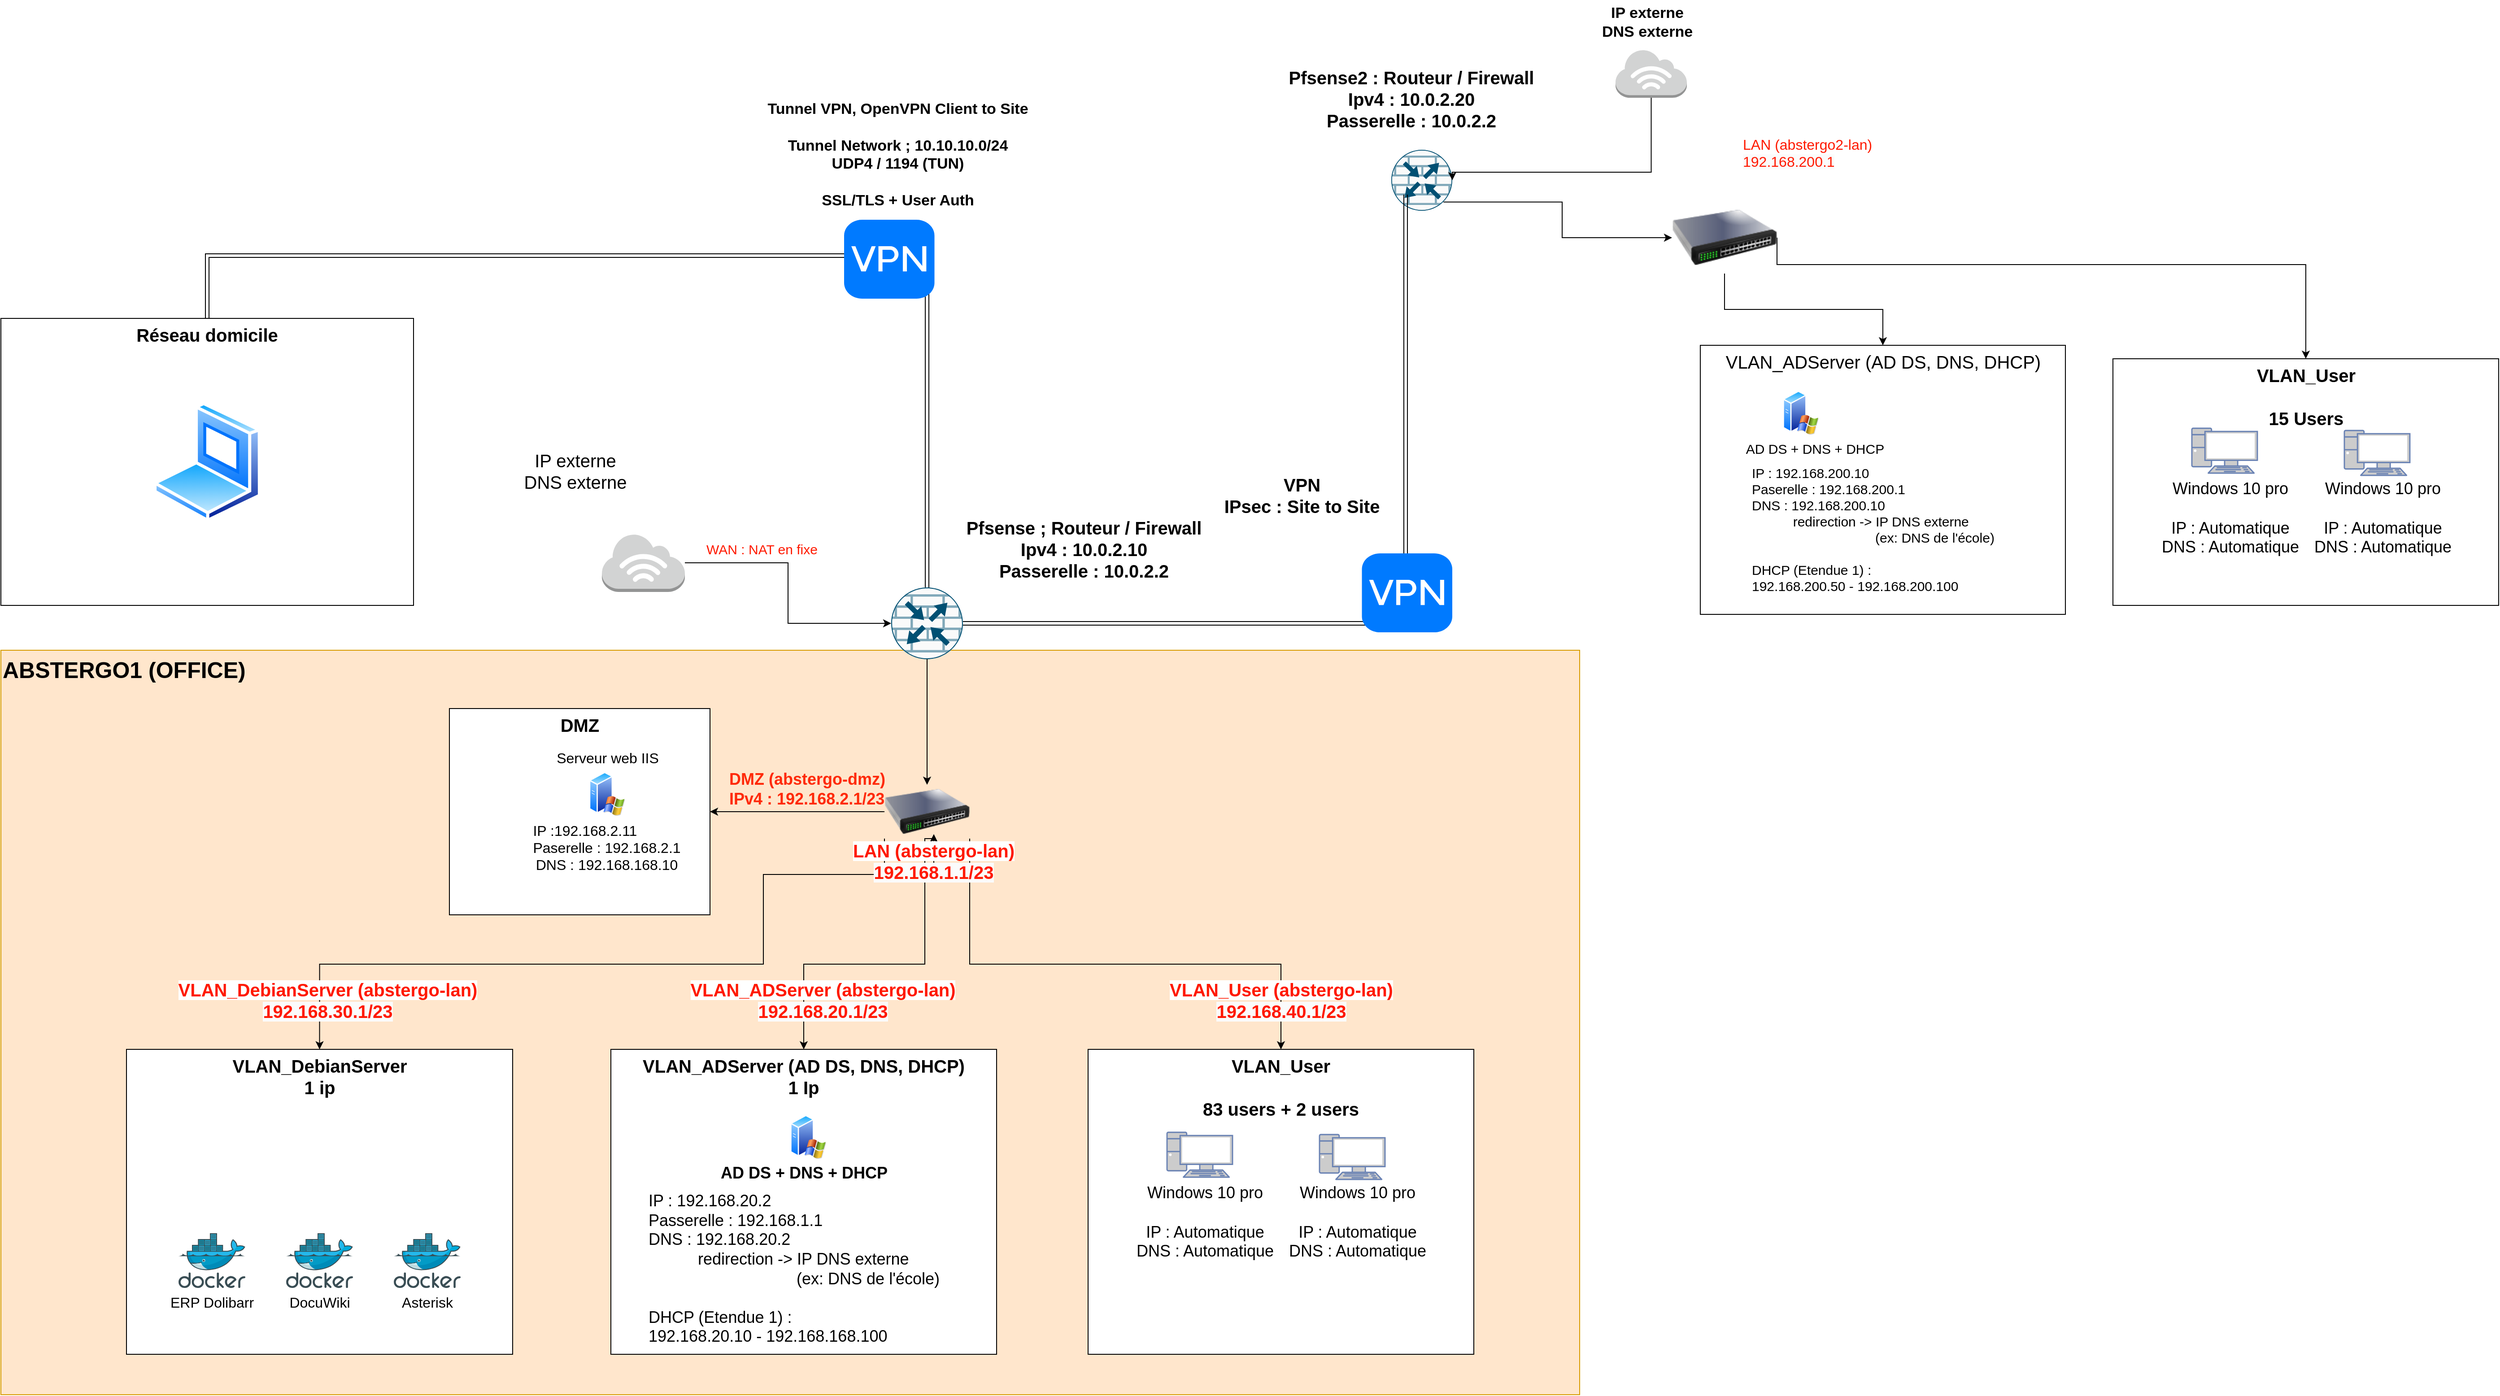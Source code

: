 <mxfile version="22.1.9" type="github">
  <diagram name="Page-1" id="MvZi6WjR5LI27vXb7WO2">
    <mxGraphModel dx="3217" dy="2399" grid="1" gridSize="10" guides="1" tooltips="1" connect="1" arrows="1" fold="1" page="1" pageScale="1" pageWidth="827" pageHeight="1169" math="0" shadow="0">
      <root>
        <mxCell id="0" />
        <mxCell id="1" parent="0" />
        <mxCell id="mZaBF571lBJjx8OvWB_--6" value="VLAN_ADServer (AD DS, DNS, DHCP)" style="rounded=0;whiteSpace=wrap;html=1;verticalAlign=top;fontSize=20;" vertex="1" parent="1">
          <mxGeometry x="1214.5" y="-50" width="407" height="300" as="geometry" />
        </mxCell>
        <mxCell id="mZaBF571lBJjx8OvWB_--7" value="&lt;font size=&quot;1&quot; style=&quot;&quot;&gt;&lt;b style=&quot;font-size: 25px;&quot;&gt;ABSTERGO1 (OFFICE)&lt;/b&gt;&lt;/font&gt;" style="rounded=0;whiteSpace=wrap;html=1;verticalAlign=top;fillColor=#ffe6cc;strokeColor=#d79b00;align=left;" vertex="1" parent="1">
          <mxGeometry x="-680" y="290" width="1760" height="830" as="geometry" />
        </mxCell>
        <mxCell id="NEBlF3I7ez4M1kG7c2lx-2" style="edgeStyle=orthogonalEdgeStyle;rounded=0;orthogonalLoop=1;jettySize=auto;html=1;exitX=0;exitY=1;exitDx=0;exitDy=0;entryX=0.5;entryY=0;entryDx=0;entryDy=0;" parent="1" source="er851UC71g-c0nVrdtV7-9" target="fWp4V6kTdG-GsxBKZvSA-1" edge="1">
          <mxGeometry relative="1" as="geometry">
            <Array as="points">
              <mxPoint x="305" y="540" />
              <mxPoint x="170" y="540" />
              <mxPoint x="170" y="640" />
              <mxPoint x="-325" y="640" />
            </Array>
          </mxGeometry>
        </mxCell>
        <mxCell id="mZaBF571lBJjx8OvWB_--3" value="&lt;font style=&quot;font-size: 20px;&quot;&gt;&lt;b&gt;VLAN_User&lt;br&gt;&lt;br&gt;83 users + 2 users&lt;br&gt;&lt;/b&gt;&lt;/font&gt;" style="rounded=0;whiteSpace=wrap;html=1;verticalAlign=top;" vertex="1" parent="1">
          <mxGeometry x="532" y="735" width="430" height="340" as="geometry" />
        </mxCell>
        <mxCell id="mZaBF571lBJjx8OvWB_--1" value="&lt;font style=&quot;font-size: 20px;&quot;&gt;&lt;b&gt;VLAN_ADServer (AD DS, DNS, DHCP)&lt;br&gt;1 Ip&lt;br&gt;&lt;br&gt;&lt;/b&gt;&lt;/font&gt;" style="rounded=0;whiteSpace=wrap;html=1;verticalAlign=top;" vertex="1" parent="1">
          <mxGeometry y="735" width="430" height="340" as="geometry" />
        </mxCell>
        <mxCell id="er851UC71g-c0nVrdtV7-15" value="&lt;font style=&quot;font-size: 20px;&quot;&gt;&lt;b&gt;DMZ&lt;/b&gt;&lt;/font&gt;" style="rounded=0;whiteSpace=wrap;html=1;verticalAlign=top;" parent="1" vertex="1">
          <mxGeometry x="-180" y="355" width="290.5" height="230" as="geometry" />
        </mxCell>
        <mxCell id="mZaBF571lBJjx8OvWB_--20" style="edgeStyle=orthogonalEdgeStyle;rounded=0;orthogonalLoop=1;jettySize=auto;html=1;exitX=0.5;exitY=1;exitDx=0;exitDy=0;exitPerimeter=0;entryX=0.5;entryY=0;entryDx=0;entryDy=0;" edge="1" parent="1" source="er851UC71g-c0nVrdtV7-1" target="er851UC71g-c0nVrdtV7-9">
          <mxGeometry relative="1" as="geometry" />
        </mxCell>
        <mxCell id="er851UC71g-c0nVrdtV7-1" value="" style="sketch=0;points=[[0.5,0,0],[1,0.5,0],[0.5,1,0],[0,0.5,0],[0.145,0.145,0],[0.856,0.145,0],[0.855,0.856,0],[0.145,0.855,0]];verticalLabelPosition=bottom;html=1;verticalAlign=top;aspect=fixed;align=center;pointerEvents=1;shape=mxgraph.cisco19.rect;prIcon=router_with_firewall;fillColor=#FAFAFA;strokeColor=#005073;fontSize=15;" parent="1" vertex="1">
          <mxGeometry x="312.5" y="220" width="80" height="80" as="geometry" />
        </mxCell>
        <mxCell id="er851UC71g-c0nVrdtV7-3" value="" style="outlineConnect=0;dashed=0;verticalLabelPosition=bottom;verticalAlign=top;align=center;html=1;shape=mxgraph.aws3.internet_3;fillColor=#D2D3D3;gradientColor=none;fontSize=15;" parent="1" vertex="1">
          <mxGeometry x="-10" y="160" width="92.5" height="65" as="geometry" />
        </mxCell>
        <mxCell id="er851UC71g-c0nVrdtV7-6" value="&lt;font style=&quot;font-size: 20px;&quot;&gt;IP externe&lt;br style=&quot;&quot;&gt;DNS externe&lt;/font&gt;" style="text;html=1;align=center;verticalAlign=middle;resizable=0;points=[];autosize=1;strokeColor=none;fillColor=none;fontSize=15;" parent="1" vertex="1">
          <mxGeometry x="-110" y="60" width="140" height="60" as="geometry" />
        </mxCell>
        <mxCell id="er851UC71g-c0nVrdtV7-7" value="" style="image;aspect=fixed;perimeter=ellipsePerimeter;html=1;align=center;shadow=0;dashed=0;spacingTop=3;image=img/lib/active_directory/windows_server_2.svg;fontSize=18;fontStyle=1" parent="1" vertex="1">
          <mxGeometry x="200" y="807.5" width="40" height="50" as="geometry" />
        </mxCell>
        <mxCell id="er851UC71g-c0nVrdtV7-8" value="&lt;b style=&quot;font-size: 18px;&quot;&gt;AD DS + DNS + DHCP&lt;/b&gt;" style="text;html=1;align=center;verticalAlign=middle;resizable=0;points=[];autosize=1;strokeColor=none;fillColor=none;fontSize=18;" parent="1" vertex="1">
          <mxGeometry x="110" y="852.5" width="210" height="40" as="geometry" />
        </mxCell>
        <mxCell id="mZaBF571lBJjx8OvWB_--4" style="edgeStyle=orthogonalEdgeStyle;rounded=0;orthogonalLoop=1;jettySize=auto;html=1;exitX=1;exitY=1;exitDx=0;exitDy=0;entryX=0.5;entryY=0;entryDx=0;entryDy=0;" edge="1" parent="1" source="er851UC71g-c0nVrdtV7-9" target="mZaBF571lBJjx8OvWB_--3">
          <mxGeometry relative="1" as="geometry">
            <Array as="points">
              <mxPoint x="400" y="640" />
              <mxPoint x="747" y="640" />
            </Array>
          </mxGeometry>
        </mxCell>
        <mxCell id="mZaBF571lBJjx8OvWB_--10" style="edgeStyle=orthogonalEdgeStyle;rounded=0;orthogonalLoop=1;jettySize=auto;html=1;exitX=0.5;exitY=1;exitDx=0;exitDy=0;entryX=0.5;entryY=0;entryDx=0;entryDy=0;" edge="1" parent="1" source="er851UC71g-c0nVrdtV7-29" target="mZaBF571lBJjx8OvWB_--1">
          <mxGeometry relative="1" as="geometry">
            <Array as="points">
              <mxPoint x="350" y="500" />
              <mxPoint x="350" y="640" />
              <mxPoint x="215" y="640" />
            </Array>
          </mxGeometry>
        </mxCell>
        <mxCell id="mZaBF571lBJjx8OvWB_--11" style="edgeStyle=orthogonalEdgeStyle;rounded=0;orthogonalLoop=1;jettySize=auto;html=1;entryX=1;entryY=0.5;entryDx=0;entryDy=0;" edge="1" parent="1" source="er851UC71g-c0nVrdtV7-9" target="er851UC71g-c0nVrdtV7-15">
          <mxGeometry relative="1" as="geometry" />
        </mxCell>
        <mxCell id="er851UC71g-c0nVrdtV7-9" value="" style="image;html=1;image=img/lib/clip_art/networking/Switch_128x128.png" parent="1" vertex="1">
          <mxGeometry x="305" y="440" width="95" height="60" as="geometry" />
        </mxCell>
        <mxCell id="er851UC71g-c0nVrdtV7-13" value="&lt;font color=&quot;#ff1900&quot; style=&quot;font-size: 15px;&quot;&gt;WAN : NAT en fixe&lt;/font&gt;" style="text;html=1;align=center;verticalAlign=middle;resizable=0;points=[];autosize=1;strokeColor=none;fillColor=none;fontSize=15;" parent="1" vertex="1">
          <mxGeometry x="92.5" y="162" width="150" height="30" as="geometry" />
        </mxCell>
        <mxCell id="er851UC71g-c0nVrdtV7-14" value="" style="image;aspect=fixed;perimeter=ellipsePerimeter;html=1;align=center;shadow=0;dashed=0;spacingTop=3;image=img/lib/active_directory/windows_server_2.svg;fontSize=16;" parent="1" vertex="1">
          <mxGeometry x="-24.25" y="425" width="40" height="50" as="geometry" />
        </mxCell>
        <mxCell id="er851UC71g-c0nVrdtV7-16" value="Serveur web IIS" style="text;html=1;align=center;verticalAlign=middle;resizable=0;points=[];autosize=1;strokeColor=none;fillColor=none;fontSize=16;" parent="1" vertex="1">
          <mxGeometry x="-74.25" y="395" width="140" height="30" as="geometry" />
        </mxCell>
        <mxCell id="er851UC71g-c0nVrdtV7-17" value="&lt;div style=&quot;text-align: left; font-size: 16px;&quot;&gt;&lt;span style=&quot;background-color: initial; font-size: 16px;&quot;&gt;IP :192.168.2.11&lt;/span&gt;&lt;/div&gt;Paserelle : 192.168.2.1&lt;br style=&quot;font-size: 16px;&quot;&gt;DNS : 192.168.168.10" style="text;html=1;align=center;verticalAlign=middle;resizable=0;points=[];autosize=1;strokeColor=none;fillColor=none;fontSize=16;" parent="1" vertex="1">
          <mxGeometry x="-99.75" y="475" width="190" height="70" as="geometry" />
        </mxCell>
        <mxCell id="er851UC71g-c0nVrdtV7-19" value="&lt;font style=&quot;font-size: 18px;&quot; color=&quot;#ff2908&quot;&gt;&lt;b&gt;DMZ (abstergo-dmz)&amp;nbsp;&lt;br&gt;IPv4 : 192.168.2.1/23&lt;/b&gt;&lt;/font&gt;" style="text;html=1;align=left;verticalAlign=middle;resizable=0;points=[];autosize=1;strokeColor=none;fillColor=none;" parent="1" vertex="1">
          <mxGeometry x="130" y="415" width="200" height="60" as="geometry" />
        </mxCell>
        <mxCell id="er851UC71g-c0nVrdtV7-21" value="IP : 192.168.20.2&lt;br style=&quot;font-size: 18px;&quot;&gt;Passerelle : 192.168.1.1&lt;br style=&quot;font-size: 18px;&quot;&gt;DNS : 192.168.20.2&lt;br style=&quot;font-size: 18px;&quot;&gt;&amp;nbsp; &amp;nbsp; &amp;nbsp; &amp;nbsp; &amp;nbsp; &amp;nbsp;redirection -&amp;gt; IP DNS externe&lt;br style=&quot;font-size: 18px;&quot;&gt;&amp;nbsp; &amp;nbsp; &amp;nbsp; &amp;nbsp; &amp;nbsp; &amp;nbsp; &amp;nbsp; &amp;nbsp; &amp;nbsp; &amp;nbsp; &amp;nbsp; &amp;nbsp; &amp;nbsp; &amp;nbsp; &amp;nbsp; &amp;nbsp; &amp;nbsp;(ex: DNS de l&#39;école)&lt;br style=&quot;font-size: 18px;&quot;&gt;&lt;br style=&quot;font-size: 18px;&quot;&gt;DHCP (Etendue 1) :&lt;br style=&quot;font-size: 18px;&quot;&gt;192.168.20.10 - 192.168.168.100" style="text;html=1;align=left;verticalAlign=middle;resizable=0;points=[];autosize=1;strokeColor=none;fillColor=none;fontSize=18;" parent="1" vertex="1">
          <mxGeometry x="40" y="885" width="350" height="190" as="geometry" />
        </mxCell>
        <mxCell id="er851UC71g-c0nVrdtV7-24" value="Windows 10 pro&lt;br style=&quot;font-size: 18px;&quot;&gt;&lt;br style=&quot;font-size: 18px;&quot;&gt;IP : Automatique&lt;br style=&quot;font-size: 18px;&quot;&gt;DNS : Automatique" style="text;html=1;align=center;verticalAlign=middle;resizable=0;points=[];autosize=1;strokeColor=none;fillColor=none;fontSize=18;" parent="1" vertex="1">
          <mxGeometry x="572" y="877.5" width="180" height="100" as="geometry" />
        </mxCell>
        <mxCell id="mZaBF571lBJjx8OvWB_--37" style="edgeStyle=orthogonalEdgeStyle;rounded=0;orthogonalLoop=1;jettySize=auto;html=1;exitX=0.855;exitY=0.856;exitDx=0;exitDy=0;exitPerimeter=0;entryX=0;entryY=0.5;entryDx=0;entryDy=0;" edge="1" parent="1" source="er851UC71g-c0nVrdtV7-30" target="er851UC71g-c0nVrdtV7-39">
          <mxGeometry relative="1" as="geometry" />
        </mxCell>
        <mxCell id="er851UC71g-c0nVrdtV7-30" value="" style="sketch=0;points=[[0.5,0,0],[1,0.5,0],[0.5,1,0],[0,0.5,0],[0.145,0.145,0],[0.856,0.145,0],[0.855,0.856,0],[0.145,0.855,0]];verticalLabelPosition=bottom;html=1;verticalAlign=top;aspect=fixed;align=center;pointerEvents=1;shape=mxgraph.cisco19.rect;prIcon=router_with_firewall;fillColor=#FAFAFA;strokeColor=#005073;" parent="1" vertex="1">
          <mxGeometry x="870" y="-268" width="68" height="68" as="geometry" />
        </mxCell>
        <mxCell id="er851UC71g-c0nVrdtV7-31" value="&lt;font style=&quot;font-size: 20px;&quot;&gt;Pfsense2 : Routeur / Firewall&lt;br style=&quot;font-size: 20px;&quot;&gt;Ipv4 : 10.0.2.20&lt;br style=&quot;font-size: 20px;&quot;&gt;Passerelle : 10.0.2.2&lt;br style=&quot;font-size: 20px;&quot;&gt;&lt;/font&gt;" style="text;html=1;align=center;verticalAlign=middle;resizable=0;points=[];autosize=1;strokeColor=none;fillColor=none;fontSize=20;fontStyle=1" parent="1" vertex="1">
          <mxGeometry x="742" y="-370" width="300" height="90" as="geometry" />
        </mxCell>
        <mxCell id="er851UC71g-c0nVrdtV7-32" value="" style="outlineConnect=0;dashed=0;verticalLabelPosition=bottom;verticalAlign=top;align=center;html=1;shape=mxgraph.aws3.internet_3;fillColor=#D2D3D3;gradientColor=none;" parent="1" vertex="1">
          <mxGeometry x="1120" y="-380" width="79.5" height="54" as="geometry" />
        </mxCell>
        <mxCell id="er851UC71g-c0nVrdtV7-34" value="IP externe&lt;br style=&quot;font-size: 17px;&quot;&gt;DNS externe" style="text;html=1;align=center;verticalAlign=middle;resizable=0;points=[];autosize=1;strokeColor=none;fillColor=none;fontSize=17;fontStyle=1" parent="1" vertex="1">
          <mxGeometry x="1094.5" y="-435" width="120" height="50" as="geometry" />
        </mxCell>
        <mxCell id="mZaBF571lBJjx8OvWB_--38" style="edgeStyle=orthogonalEdgeStyle;rounded=0;orthogonalLoop=1;jettySize=auto;html=1;exitX=0.5;exitY=1;exitDx=0;exitDy=0;entryX=0.5;entryY=0;entryDx=0;entryDy=0;" edge="1" parent="1" source="er851UC71g-c0nVrdtV7-39" target="mZaBF571lBJjx8OvWB_--6">
          <mxGeometry relative="1" as="geometry" />
        </mxCell>
        <mxCell id="mZaBF571lBJjx8OvWB_--39" style="edgeStyle=orthogonalEdgeStyle;rounded=0;orthogonalLoop=1;jettySize=auto;html=1;exitX=1;exitY=0.5;exitDx=0;exitDy=0;entryX=0.5;entryY=0;entryDx=0;entryDy=0;" edge="1" parent="1" source="er851UC71g-c0nVrdtV7-39" target="mZaBF571lBJjx8OvWB_--32">
          <mxGeometry relative="1" as="geometry">
            <Array as="points">
              <mxPoint x="1300" y="-140" />
              <mxPoint x="1890" y="-140" />
            </Array>
          </mxGeometry>
        </mxCell>
        <mxCell id="er851UC71g-c0nVrdtV7-39" value="" style="image;html=1;image=img/lib/clip_art/networking/Switch_128x128.png" parent="1" vertex="1">
          <mxGeometry x="1183" y="-210" width="117" height="80" as="geometry" />
        </mxCell>
        <mxCell id="er851UC71g-c0nVrdtV7-41" value="" style="image;aspect=fixed;perimeter=ellipsePerimeter;html=1;align=center;shadow=0;dashed=0;spacingTop=3;image=img/lib/active_directory/windows_server_2.svg;fontSize=15;" parent="1" vertex="1">
          <mxGeometry x="1306.5" width="40" height="50" as="geometry" />
        </mxCell>
        <mxCell id="er851UC71g-c0nVrdtV7-42" value="AD DS + DNS + DHCP&lt;br style=&quot;font-size: 15px;&quot;&gt;" style="text;html=1;align=center;verticalAlign=middle;resizable=0;points=[];autosize=1;strokeColor=none;fillColor=none;fontSize=15;" parent="1" vertex="1">
          <mxGeometry x="1251.5" y="50" width="180" height="30" as="geometry" />
        </mxCell>
        <mxCell id="er851UC71g-c0nVrdtV7-43" value="IP : 192.168.200.10&lt;br style=&quot;font-size: 15px;&quot;&gt;Paserelle : 192.168.200.1&lt;br style=&quot;font-size: 15px;&quot;&gt;DNS : 192.168.200.10&lt;br style=&quot;font-size: 15px;&quot;&gt;&amp;nbsp; &amp;nbsp; &amp;nbsp; &amp;nbsp; &amp;nbsp; &amp;nbsp;redirection -&amp;gt; IP DNS externe&lt;br style=&quot;font-size: 15px;&quot;&gt;&amp;nbsp; &amp;nbsp; &amp;nbsp; &amp;nbsp; &amp;nbsp; &amp;nbsp; &amp;nbsp; &amp;nbsp; &amp;nbsp; &amp;nbsp; &amp;nbsp; &amp;nbsp; &amp;nbsp; &amp;nbsp; &amp;nbsp; &amp;nbsp; &amp;nbsp;(ex: DNS de l&#39;école)&lt;br style=&quot;font-size: 15px;&quot;&gt;&lt;br style=&quot;font-size: 15px;&quot;&gt;DHCP (Etendue 1) :&lt;br style=&quot;font-size: 15px;&quot;&gt;192.168.200.50 - 192.168.200.100" style="text;html=1;align=left;verticalAlign=middle;resizable=0;points=[];autosize=1;strokeColor=none;fillColor=none;fontSize=15;" parent="1" vertex="1">
          <mxGeometry x="1269.5" y="75" width="290" height="160" as="geometry" />
        </mxCell>
        <mxCell id="er851UC71g-c0nVrdtV7-44" value="&lt;font style=&quot;font-size: 16px;&quot; color=&quot;#ff1900&quot;&gt;&lt;span style=&quot;font-family: Helvetica; font-style: normal; font-variant-ligatures: normal; font-variant-caps: normal; font-weight: 400; letter-spacing: normal; orphans: 2; text-align: center; text-indent: 0px; text-transform: none; widows: 2; word-spacing: 0px; -webkit-text-stroke-width: 0px; background-color: rgb(255, 255, 255); text-decoration-thickness: initial; text-decoration-style: initial; text-decoration-color: initial; float: none; display: inline !important;&quot;&gt;LAN (abstergo2-lan)&lt;/span&gt;&lt;br style=&quot;border-color: var(--border-color); font-family: Helvetica; font-style: normal; font-variant-ligatures: normal; font-variant-caps: normal; font-weight: 400; letter-spacing: normal; orphans: 2; text-indent: 0px; text-transform: none; widows: 2; word-spacing: 0px; -webkit-text-stroke-width: 0px; text-decoration-thickness: initial; text-decoration-style: initial; text-decoration-color: initial; text-align: left; background-color: rgb(251, 251, 251);&quot;&gt;&lt;span style=&quot;border-color: var(--border-color); font-family: Helvetica; font-style: normal; font-variant-ligatures: normal; font-variant-caps: normal; font-weight: 400; letter-spacing: normal; orphans: 2; text-indent: 0px; text-transform: none; widows: 2; word-spacing: 0px; -webkit-text-stroke-width: 0px; text-decoration-thickness: initial; text-decoration-style: initial; text-decoration-color: initial; text-align: left; background-color: rgb(251, 251, 251);&quot;&gt;192.168.200.1&lt;/span&gt;&lt;/font&gt;" style="text;whiteSpace=wrap;html=1;" parent="1" vertex="1">
          <mxGeometry x="1260" y="-290" width="150" height="60" as="geometry" />
        </mxCell>
        <mxCell id="er851UC71g-c0nVrdtV7-50" style="edgeStyle=orthogonalEdgeStyle;rounded=0;orthogonalLoop=1;jettySize=auto;html=1;entryX=0;entryY=0.5;entryDx=0;entryDy=0;entryPerimeter=0;endArrow=none;endFill=0;shape=link;exitX=1;exitY=0.5;exitDx=0;exitDy=0;exitPerimeter=0;" parent="1" source="er851UC71g-c0nVrdtV7-1" edge="1">
          <mxGeometry relative="1" as="geometry">
            <Array as="points">
              <mxPoint x="886" y="260" />
            </Array>
            <mxPoint x="430" y="265.0" as="sourcePoint" />
            <mxPoint x="886" y="-218" as="targetPoint" />
          </mxGeometry>
        </mxCell>
        <mxCell id="er851UC71g-c0nVrdtV7-52" value="VPN &lt;br style=&quot;font-size: 20px;&quot;&gt;IPsec : Site to Site" style="text;html=1;align=center;verticalAlign=middle;resizable=0;points=[];autosize=1;strokeColor=none;fillColor=none;fontSize=20;fontStyle=1" parent="1" vertex="1">
          <mxGeometry x="670" y="87" width="200" height="60" as="geometry" />
        </mxCell>
        <mxCell id="fWp4V6kTdG-GsxBKZvSA-1" value="&lt;font style=&quot;font-size: 20px;&quot;&gt;&lt;b&gt;VLAN_DebianServer&lt;br&gt;1 ip&lt;br&gt;&lt;/b&gt;&lt;/font&gt;" style="rounded=0;whiteSpace=wrap;html=1;verticalAlign=top;" parent="1" vertex="1">
          <mxGeometry x="-540" y="735" width="430.5" height="340" as="geometry" />
        </mxCell>
        <mxCell id="yVtWUF_JaeqVQCscmgx5-1" value="&lt;font style=&quot;font-size: 20px;&quot;&gt;&lt;b style=&quot;border-color: var(--border-color);&quot;&gt;Pfsense ; Routeur / Firewall&lt;/b&gt;&lt;b style=&quot;font-size: 20px;&quot;&gt;&lt;br&gt;Ipv4 : 10.0.2.10&lt;br style=&quot;font-size: 20px;&quot;&gt;Passerelle : 10.0.2.2&lt;/b&gt;&lt;br style=&quot;font-size: 20px;&quot;&gt;&lt;/font&gt;" style="text;html=1;strokeColor=none;fillColor=none;align=center;verticalAlign=middle;whiteSpace=wrap;rounded=0;fontSize=20;" parent="1" vertex="1">
          <mxGeometry x="390" y="127" width="275" height="100" as="geometry" />
        </mxCell>
        <mxCell id="mZaBF571lBJjx8OvWB_--5" style="edgeStyle=orthogonalEdgeStyle;rounded=0;orthogonalLoop=1;jettySize=auto;html=1;entryX=1;entryY=0.5;entryDx=0;entryDy=0;entryPerimeter=0;" edge="1" parent="1" source="er851UC71g-c0nVrdtV7-32" target="er851UC71g-c0nVrdtV7-30">
          <mxGeometry relative="1" as="geometry">
            <Array as="points">
              <mxPoint x="1160" y="-243" />
            </Array>
          </mxGeometry>
        </mxCell>
        <mxCell id="mZaBF571lBJjx8OvWB_--9" value="Windows 10 pro&lt;br style=&quot;font-size: 18px;&quot;&gt;&lt;br style=&quot;font-size: 18px;&quot;&gt;IP : Automatique&lt;br style=&quot;font-size: 18px;&quot;&gt;DNS : Automatique" style="text;html=1;align=center;verticalAlign=middle;resizable=0;points=[];autosize=1;strokeColor=none;fillColor=none;fontSize=18;" vertex="1" parent="1">
          <mxGeometry x="742" y="877.5" width="180" height="100" as="geometry" />
        </mxCell>
        <mxCell id="mZaBF571lBJjx8OvWB_--12" value="" style="edgeStyle=orthogonalEdgeStyle;rounded=0;orthogonalLoop=1;jettySize=auto;html=1;exitX=0.5;exitY=1;exitDx=0;exitDy=0;entryX=0.5;entryY=0;entryDx=0;entryDy=0;" edge="1" parent="1" source="er851UC71g-c0nVrdtV7-9" target="er851UC71g-c0nVrdtV7-29">
          <mxGeometry relative="1" as="geometry">
            <mxPoint x="353" y="500" as="sourcePoint" />
            <mxPoint x="215" y="735" as="targetPoint" />
            <Array as="points" />
          </mxGeometry>
        </mxCell>
        <mxCell id="er851UC71g-c0nVrdtV7-29" value="&lt;font style=&quot;font-size: 20px;&quot; color=&quot;#ff1900&quot;&gt;&lt;b&gt;&lt;span style=&quot;font-family: Helvetica; font-style: normal; font-variant-ligatures: normal; font-variant-caps: normal; letter-spacing: normal; orphans: 2; text-indent: 0px; text-transform: none; widows: 2; word-spacing: 0px; -webkit-text-stroke-width: 0px; background-color: rgb(255, 255, 255); text-decoration-thickness: initial; text-decoration-style: initial; text-decoration-color: initial; float: none; display: inline !important;&quot;&gt;LAN (abstergo-lan)&lt;/span&gt;&lt;br style=&quot;border-color: var(--border-color); font-family: Helvetica; font-style: normal; font-variant-ligatures: normal; font-variant-caps: normal; letter-spacing: normal; orphans: 2; text-indent: 0px; text-transform: none; widows: 2; word-spacing: 0px; -webkit-text-stroke-width: 0px; text-decoration-thickness: initial; text-decoration-style: initial; text-decoration-color: initial; background-color: rgb(251, 251, 251);&quot;&gt;&lt;span style=&quot;border-color: var(--border-color); font-family: Helvetica; font-style: normal; font-variant-ligatures: normal; font-variant-caps: normal; letter-spacing: normal; orphans: 2; text-indent: 0px; text-transform: none; widows: 2; word-spacing: 0px; -webkit-text-stroke-width: 0px; text-decoration-thickness: initial; text-decoration-style: initial; text-decoration-color: initial; background-color: rgb(251, 251, 251);&quot;&gt;192.168.1.1/23&lt;/span&gt;&lt;/b&gt;&lt;/font&gt;" style="text;whiteSpace=wrap;html=1;align=center;" parent="1" vertex="1">
          <mxGeometry x="260" y="495" width="200" height="50" as="geometry" />
        </mxCell>
        <mxCell id="mZaBF571lBJjx8OvWB_--13" value="&lt;font style=&quot;font-size: 16px;&quot;&gt;ERP Dolibarr&lt;/font&gt;" style="image;sketch=0;aspect=fixed;html=1;points=[];align=center;fontSize=12;image=img/lib/mscae/Docker.svg;" vertex="1" parent="1">
          <mxGeometry x="-482" y="940" width="74.51" height="61.1" as="geometry" />
        </mxCell>
        <mxCell id="mZaBF571lBJjx8OvWB_--14" value="&lt;font style=&quot;font-size: 16px;&quot;&gt;DocuWiki&lt;br&gt;&lt;/font&gt;" style="image;sketch=0;aspect=fixed;html=1;points=[];align=center;fontSize=12;image=img/lib/mscae/Docker.svg;" vertex="1" parent="1">
          <mxGeometry x="-362" y="940.0" width="74.51" height="61.1" as="geometry" />
        </mxCell>
        <mxCell id="mZaBF571lBJjx8OvWB_--15" value="&lt;font style=&quot;font-size: 16px;&quot;&gt;Asterisk&lt;br&gt;&lt;/font&gt;" style="image;sketch=0;aspect=fixed;html=1;points=[];align=center;fontSize=12;image=img/lib/mscae/Docker.svg;" vertex="1" parent="1">
          <mxGeometry x="-242" y="940.0" width="74.51" height="61.1" as="geometry" />
        </mxCell>
        <mxCell id="mZaBF571lBJjx8OvWB_--16" value="&lt;font style=&quot;font-size: 20px;&quot; color=&quot;#ff1900&quot;&gt;&lt;b&gt;&lt;span style=&quot;font-family: Helvetica; font-style: normal; font-variant-ligatures: normal; font-variant-caps: normal; letter-spacing: normal; orphans: 2; text-indent: 0px; text-transform: none; widows: 2; word-spacing: 0px; -webkit-text-stroke-width: 0px; background-color: rgb(255, 255, 255); text-decoration-thickness: initial; text-decoration-style: initial; text-decoration-color: initial; float: none; display: inline !important;&quot;&gt;VLAN_DebianServer (abstergo-lan)&lt;/span&gt;&lt;br style=&quot;border-color: var(--border-color); font-family: Helvetica; font-style: normal; font-variant-ligatures: normal; font-variant-caps: normal; letter-spacing: normal; orphans: 2; text-indent: 0px; text-transform: none; widows: 2; word-spacing: 0px; -webkit-text-stroke-width: 0px; text-decoration-thickness: initial; text-decoration-style: initial; text-decoration-color: initial; background-color: rgb(251, 251, 251);&quot;&gt;&lt;span style=&quot;border-color: var(--border-color); font-family: Helvetica; font-style: normal; font-variant-ligatures: normal; font-variant-caps: normal; letter-spacing: normal; orphans: 2; text-indent: 0px; text-transform: none; widows: 2; word-spacing: 0px; -webkit-text-stroke-width: 0px; text-decoration-thickness: initial; text-decoration-style: initial; text-decoration-color: initial; background-color: rgb(251, 251, 251);&quot;&gt;192.168.30.1/23&lt;/span&gt;&lt;/b&gt;&lt;/font&gt;" style="text;whiteSpace=wrap;html=1;align=center;" vertex="1" parent="1">
          <mxGeometry x="-522.5" y="650" width="413" height="50" as="geometry" />
        </mxCell>
        <mxCell id="mZaBF571lBJjx8OvWB_--18" value="&lt;font style=&quot;font-size: 20px;&quot; color=&quot;#ff1900&quot;&gt;&lt;b&gt;&lt;span style=&quot;font-family: Helvetica; font-style: normal; font-variant-ligatures: normal; font-variant-caps: normal; letter-spacing: normal; orphans: 2; text-indent: 0px; text-transform: none; widows: 2; word-spacing: 0px; -webkit-text-stroke-width: 0px; background-color: rgb(255, 255, 255); text-decoration-thickness: initial; text-decoration-style: initial; text-decoration-color: initial; float: none; display: inline !important;&quot;&gt;VLAN_ADServer (abstergo-lan)&lt;/span&gt;&lt;br style=&quot;border-color: var(--border-color); font-family: Helvetica; font-style: normal; font-variant-ligatures: normal; font-variant-caps: normal; letter-spacing: normal; orphans: 2; text-indent: 0px; text-transform: none; widows: 2; word-spacing: 0px; -webkit-text-stroke-width: 0px; text-decoration-thickness: initial; text-decoration-style: initial; text-decoration-color: initial; background-color: rgb(251, 251, 251);&quot;&gt;&lt;span style=&quot;border-color: var(--border-color); font-family: Helvetica; font-style: normal; font-variant-ligatures: normal; font-variant-caps: normal; letter-spacing: normal; orphans: 2; text-indent: 0px; text-transform: none; widows: 2; word-spacing: 0px; -webkit-text-stroke-width: 0px; text-decoration-thickness: initial; text-decoration-style: initial; text-decoration-color: initial; background-color: rgb(251, 251, 251);&quot;&gt;192.168.20.1/23&lt;/span&gt;&lt;/b&gt;&lt;/font&gt;" style="text;whiteSpace=wrap;html=1;align=center;" vertex="1" parent="1">
          <mxGeometry x="30" y="650" width="413" height="50" as="geometry" />
        </mxCell>
        <mxCell id="mZaBF571lBJjx8OvWB_--19" value="&lt;font style=&quot;font-size: 20px;&quot; color=&quot;#ff1900&quot;&gt;&lt;b&gt;&lt;span style=&quot;font-family: Helvetica; font-style: normal; font-variant-ligatures: normal; font-variant-caps: normal; letter-spacing: normal; orphans: 2; text-indent: 0px; text-transform: none; widows: 2; word-spacing: 0px; -webkit-text-stroke-width: 0px; background-color: rgb(255, 255, 255); text-decoration-thickness: initial; text-decoration-style: initial; text-decoration-color: initial; float: none; display: inline !important;&quot;&gt;VLAN_User (abstergo-lan)&lt;/span&gt;&lt;br style=&quot;border-color: var(--border-color); font-family: Helvetica; font-style: normal; font-variant-ligatures: normal; font-variant-caps: normal; letter-spacing: normal; orphans: 2; text-indent: 0px; text-transform: none; widows: 2; word-spacing: 0px; -webkit-text-stroke-width: 0px; text-decoration-thickness: initial; text-decoration-style: initial; text-decoration-color: initial; background-color: rgb(251, 251, 251);&quot;&gt;&lt;span style=&quot;border-color: var(--border-color); font-family: Helvetica; font-style: normal; font-variant-ligatures: normal; font-variant-caps: normal; letter-spacing: normal; orphans: 2; text-indent: 0px; text-transform: none; widows: 2; word-spacing: 0px; -webkit-text-stroke-width: 0px; text-decoration-thickness: initial; text-decoration-style: initial; text-decoration-color: initial; background-color: rgb(251, 251, 251);&quot;&gt;192.168.40.1/23&lt;/span&gt;&lt;/b&gt;&lt;/font&gt;" style="text;whiteSpace=wrap;html=1;align=center;" vertex="1" parent="1">
          <mxGeometry x="540.5" y="650" width="413" height="50" as="geometry" />
        </mxCell>
        <mxCell id="mZaBF571lBJjx8OvWB_--21" style="edgeStyle=orthogonalEdgeStyle;rounded=0;orthogonalLoop=1;jettySize=auto;html=1;entryX=0;entryY=0.5;entryDx=0;entryDy=0;entryPerimeter=0;" edge="1" parent="1" source="er851UC71g-c0nVrdtV7-3" target="er851UC71g-c0nVrdtV7-1">
          <mxGeometry relative="1" as="geometry" />
        </mxCell>
        <mxCell id="mZaBF571lBJjx8OvWB_--22" value="&lt;font style=&quot;font-size: 20px;&quot;&gt;&lt;b&gt;Réseau domicile&lt;/b&gt;&lt;/font&gt;" style="rounded=0;whiteSpace=wrap;html=1;verticalAlign=top;" vertex="1" parent="1">
          <mxGeometry x="-680" y="-80" width="460" height="320" as="geometry" />
        </mxCell>
        <mxCell id="mZaBF571lBJjx8OvWB_--23" value="" style="image;aspect=fixed;perimeter=ellipsePerimeter;html=1;align=center;shadow=0;dashed=0;spacingTop=3;image=img/lib/active_directory/laptop_client.svg;" vertex="1" parent="1">
          <mxGeometry x="-510.3" y="13" width="120.6" height="134" as="geometry" />
        </mxCell>
        <mxCell id="mZaBF571lBJjx8OvWB_--24" value="" style="fontColor=#0066CC;verticalAlign=top;verticalLabelPosition=bottom;labelPosition=center;align=center;html=1;outlineConnect=0;fillColor=#CCCCCC;strokeColor=#6881B3;gradientColor=none;gradientDirection=north;strokeWidth=2;shape=mxgraph.networks.pc;" vertex="1" parent="1">
          <mxGeometry x="620" y="827.5" width="73" height="50" as="geometry" />
        </mxCell>
        <mxCell id="mZaBF571lBJjx8OvWB_--25" value="" style="fontColor=#0066CC;verticalAlign=top;verticalLabelPosition=bottom;labelPosition=center;align=center;html=1;outlineConnect=0;fillColor=#CCCCCC;strokeColor=#6881B3;gradientColor=none;gradientDirection=north;strokeWidth=2;shape=mxgraph.networks.pc;" vertex="1" parent="1">
          <mxGeometry x="790" y="830" width="73" height="50" as="geometry" />
        </mxCell>
        <mxCell id="mZaBF571lBJjx8OvWB_--27" style="edgeStyle=orthogonalEdgeStyle;rounded=0;orthogonalLoop=1;jettySize=auto;html=1;entryX=0.5;entryY=0;entryDx=0;entryDy=0;entryPerimeter=0;endArrow=none;endFill=0;shape=link;exitX=0.5;exitY=0;exitDx=0;exitDy=0;" edge="1" parent="1" source="mZaBF571lBJjx8OvWB_--22" target="er851UC71g-c0nVrdtV7-1">
          <mxGeometry relative="1" as="geometry">
            <Array as="points">
              <mxPoint x="-450" y="-150" />
              <mxPoint x="353" y="-150" />
            </Array>
            <mxPoint x="-188" y="-52" as="sourcePoint" />
            <mxPoint x="305" y="-530" as="targetPoint" />
          </mxGeometry>
        </mxCell>
        <mxCell id="mZaBF571lBJjx8OvWB_--28" value="" style="html=1;strokeWidth=1;shadow=0;dashed=0;shape=mxgraph.ios7.misc.vpn;fillColor=#007AFF;strokeColor=none;buttonText=;strokeColor2=#222222;fontColor=#222222;fontSize=8;verticalLabelPosition=bottom;verticalAlign=top;align=center;sketch=0;" vertex="1" parent="1">
          <mxGeometry x="260" y="-190" width="100.75" height="88" as="geometry" />
        </mxCell>
        <mxCell id="mZaBF571lBJjx8OvWB_--29" value="&lt;b&gt;&lt;font style=&quot;font-size: 17px;&quot;&gt;Tunnel VPN, OpenVPN Client to Site&lt;br&gt;&lt;br&gt;Tunnel Network ; 10.10.10.0/24&lt;br&gt;UDP4 / 1194 (TUN)&lt;br&gt;&lt;br&gt;SSL/TLS + User Auth&lt;br&gt;&lt;br&gt;&lt;br&gt;&lt;/font&gt;&lt;/b&gt;" style="text;html=1;strokeColor=none;fillColor=none;align=center;verticalAlign=top;whiteSpace=wrap;rounded=0;" vertex="1" parent="1">
          <mxGeometry x="170" y="-330" width="300" height="130" as="geometry" />
        </mxCell>
        <mxCell id="mZaBF571lBJjx8OvWB_--30" value="" style="html=1;strokeWidth=1;shadow=0;dashed=0;shape=mxgraph.ios7.misc.vpn;fillColor=#007AFF;strokeColor=none;buttonText=;strokeColor2=#222222;fontColor=#222222;fontSize=8;verticalLabelPosition=bottom;verticalAlign=top;align=center;sketch=0;" vertex="1" parent="1">
          <mxGeometry x="837.25" y="182" width="100.75" height="88" as="geometry" />
        </mxCell>
        <mxCell id="mZaBF571lBJjx8OvWB_--32" value="&lt;font style=&quot;font-size: 20px;&quot;&gt;&lt;b&gt;VLAN_User&lt;br&gt;&lt;br&gt;15 Users&lt;br&gt;&lt;/b&gt;&lt;/font&gt;" style="rounded=0;whiteSpace=wrap;html=1;verticalAlign=top;" vertex="1" parent="1">
          <mxGeometry x="1674.5" y="-35" width="430" height="275" as="geometry" />
        </mxCell>
        <mxCell id="mZaBF571lBJjx8OvWB_--33" value="Windows 10 pro&lt;br style=&quot;font-size: 18px;&quot;&gt;&lt;br style=&quot;font-size: 18px;&quot;&gt;IP : Automatique&lt;br style=&quot;font-size: 18px;&quot;&gt;DNS : Automatique" style="text;html=1;align=center;verticalAlign=middle;resizable=0;points=[];autosize=1;strokeColor=none;fillColor=none;fontSize=18;" vertex="1" parent="1">
          <mxGeometry x="1714.5" y="92.5" width="180" height="100" as="geometry" />
        </mxCell>
        <mxCell id="mZaBF571lBJjx8OvWB_--34" value="Windows 10 pro&lt;br style=&quot;font-size: 18px;&quot;&gt;&lt;br style=&quot;font-size: 18px;&quot;&gt;IP : Automatique&lt;br style=&quot;font-size: 18px;&quot;&gt;DNS : Automatique" style="text;html=1;align=center;verticalAlign=middle;resizable=0;points=[];autosize=1;strokeColor=none;fillColor=none;fontSize=18;" vertex="1" parent="1">
          <mxGeometry x="1884.5" y="92.5" width="180" height="100" as="geometry" />
        </mxCell>
        <mxCell id="mZaBF571lBJjx8OvWB_--35" value="" style="fontColor=#0066CC;verticalAlign=top;verticalLabelPosition=bottom;labelPosition=center;align=center;html=1;outlineConnect=0;fillColor=#CCCCCC;strokeColor=#6881B3;gradientColor=none;gradientDirection=north;strokeWidth=2;shape=mxgraph.networks.pc;" vertex="1" parent="1">
          <mxGeometry x="1762.5" y="42.5" width="73" height="50" as="geometry" />
        </mxCell>
        <mxCell id="mZaBF571lBJjx8OvWB_--36" value="" style="fontColor=#0066CC;verticalAlign=top;verticalLabelPosition=bottom;labelPosition=center;align=center;html=1;outlineConnect=0;fillColor=#CCCCCC;strokeColor=#6881B3;gradientColor=none;gradientDirection=north;strokeWidth=2;shape=mxgraph.networks.pc;" vertex="1" parent="1">
          <mxGeometry x="1932.5" y="45" width="73" height="50" as="geometry" />
        </mxCell>
      </root>
    </mxGraphModel>
  </diagram>
</mxfile>
